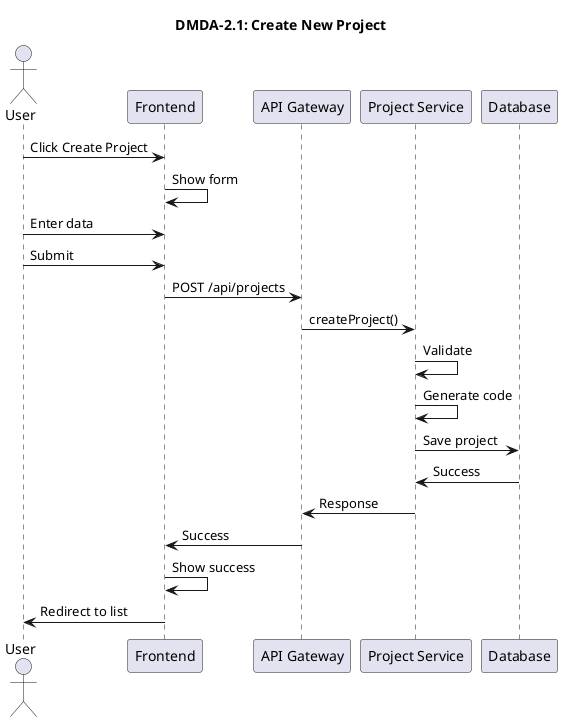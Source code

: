 @startuml
title DMDA-2.1: Create New Project

actor User
participant Frontend
participant "API Gateway"
participant "Project Service"
participant Database

User -> Frontend: Click Create Project
Frontend -> Frontend: Show form

User -> Frontend: Enter data
User -> Frontend: Submit

Frontend -> "API Gateway": POST /api/projects
"API Gateway" -> "Project Service": createProject()

"Project Service" -> "Project Service": Validate
"Project Service" -> "Project Service": Generate code
"Project Service" -> Database: Save project
Database -> "Project Service": Success

"Project Service" -> "API Gateway": Response
"API Gateway" -> Frontend: Success
Frontend -> Frontend: Show success
Frontend -> User: Redirect to list

@enduml

